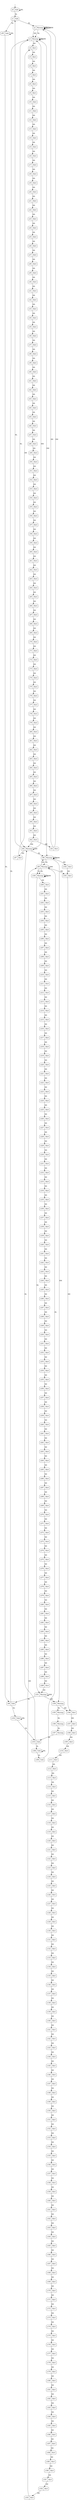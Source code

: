 digraph Trace_1st {
s0 [label="s0|Safe", shape=record, style=rounded];
s1 [label="s1|Safe", shape=record, style=rounded];
s2 [label="s2|Warning", shape=record, style=rounded];
s3 [label="s3|Warning", shape=record, style=rounded];
s4 [label="s4|Alert", shape=record, style=rounded];
s5 [label="s5|Alert", shape=record, style=rounded];
s6 [label="s6|Alert", shape=record, style=rounded];
s7 [label="s7|Alert", shape=record, style=rounded];
s8 [label="s8|Alert", shape=record, style=rounded];
s9 [label="s9|Alert", shape=record, style=rounded];
s10 [label="s10|Alert", shape=record, style=rounded];
s11 [label="s11|Alert", shape=record, style=rounded];
s12 [label="s12|Alert", shape=record, style=rounded];
s13 [label="s13|Alert", shape=record, style=rounded];
s14 [label="s14|Alert", shape=record, style=rounded];
s15 [label="s15|Alert", shape=record, style=rounded];
s16 [label="s16|Alert", shape=record, style=rounded];
s17 [label="s17|Alert", shape=record, style=rounded];
s18 [label="s18|Alert", shape=record, style=rounded];
s19 [label="s19|Alert", shape=record, style=rounded];
s20 [label="s20|Alert", shape=record, style=rounded];
s21 [label="s21|Alert", shape=record, style=rounded];
s22 [label="s22|Alert", shape=record, style=rounded];
s23 [label="s23|Alert", shape=record, style=rounded];
s24 [label="s24|Alert", shape=record, style=rounded];
s25 [label="s25|Alert", shape=record, style=rounded];
s26 [label="s26|Alert", shape=record, style=rounded];
s27 [label="s27|Alert", shape=record, style=rounded];
s28 [label="s28|Alert", shape=record, style=rounded];
s29 [label="s29|Alert", shape=record, style=rounded];
s30 [label="s30|Alert", shape=record, style=rounded];
s31 [label="s31|Alert", shape=record, style=rounded];
s32 [label="s32|Alert", shape=record, style=rounded];
s33 [label="s33|Alert", shape=record, style=rounded];
s34 [label="s34|Alert", shape=record, style=rounded];
s35 [label="s35|Alert", shape=record, style=rounded];
s36 [label="s36|Alert", shape=record, style=rounded];
s37 [label="s37|Alert", shape=record, style=rounded];
s38 [label="s38|Alert", shape=record, style=rounded];
s39 [label="s39|Alert", shape=record, style=rounded];
s40 [label="s40|Alert", shape=record, style=rounded];
s41 [label="s41|Alert", shape=record, style=rounded];
s42 [label="s42|Alert", shape=record, style=rounded];
s43 [label="s43|Alert", shape=record, style=rounded];
s44 [label="s44|Alert", shape=record, style=rounded];
s45 [label="s45|Alert", shape=record, style=rounded];
s46 [label="s46|Alert", shape=record, style=rounded];
s47 [label="s47|Alert", shape=record, style=rounded];
s48 [label="s48|Alert", shape=record, style=rounded];
s49 [label="s49|Alert", shape=record, style=rounded];
s50 [label="s50|Alert", shape=record, style=rounded];
s51 [label="s51|Alert", shape=record, style=rounded];
s52 [label="s52|Alert", shape=record, style=rounded];
s53 [label="s53|Alert", shape=record, style=rounded];
s54 [label="s54|Alert", shape=record, style=rounded];
s55 [label="s55|Alert", shape=record, style=rounded];
s56 [label="s56|Alert", shape=record, style=rounded];
s57 [label="s57|Alert", shape=record, style=rounded];
s58 [label="s58|Alert", shape=record, style=rounded];
s59 [label="s59|Alert", shape=record, style=rounded];
s60 [label="s60|Alert", shape=record, style=rounded];
s61 [label="s61|Alert", shape=record, style=rounded];
s62 [label="s62|Alert", shape=record, style=rounded];
s63 [label="s63|Alert", shape=record, style=rounded];
s64 [label="s64|Alert", shape=record, style=rounded];
s65 [label="s65|Alert", shape=record, style=rounded];
s66 [label="s66|Alert", shape=record, style=rounded];
s67 [label="s67|Alert", shape=record, style=rounded];
s68 [label="s68|Alert", shape=record, style=rounded];
s69 [label="s69|Alert", shape=record, style=rounded];
s70 [label="s70|Alert", shape=record, style=rounded];
s71 [label="s71|Alert", shape=record, style=rounded];
s72 [label="s72|Alert", shape=record, style=rounded];
s73 [label="s73|Alert", shape=record, style=rounded];
s74 [label="s74|Alert", shape=record, style=rounded];
s75 [label="s75|Alert", shape=record, style=rounded];
s76 [label="s76|Alert", shape=record, style=rounded];
s77 [label="s77|Alert", shape=record, style=rounded];
s78 [label="s78|Alert", shape=record, style=rounded];
s79 [label="s79|Alert", shape=record, style=rounded];
s80 [label="s80|Alert", shape=record, style=rounded];
s81 [label="s81|Alert", shape=record, style=rounded];
s82 [label="s82|Alert", shape=record, style=rounded];
s83 [label="s83|Alert", shape=record, style=rounded];
s84 [label="s84|Alert", shape=record, style=rounded];
s85 [label="s85|Alert", shape=record, style=rounded];
s86 [label="s86|Alert", shape=record, style=rounded];
s87 [label="s87|Alert", shape=record, style=rounded];
s88 [label="s88|Alert", shape=record, style=rounded];
s89 [label="s89|Alert", shape=record, style=rounded];
s90 [label="s90|Alert", shape=record, style=rounded];
s91 [label="s91|Alert", shape=record, style=rounded];
s92 [label="s92|Alert", shape=record, style=rounded];
s93 [label="s93|Alert", shape=record, style=rounded];
s94 [label="s94|Warning", shape=record, style=rounded];
s95 [label="s95|Safe", shape=record, style=rounded];
s96 [label="s96|Safe", shape=record, style=rounded];
s97 [label="s97|Alert", shape=record, style=rounded];
s98 [label="s98|Warning", shape=record, style=rounded];
s99 [label="s99|Warning", shape=record, style=rounded];
s100 [label="s100|Warning", shape=record, style=rounded];
s101 [label="s101|Warning", shape=record, style=rounded];
s102 [label="s102|Safe", shape=record, style=rounded];
s103 [label="s103|Safe", shape=record, style=rounded];
s104 [label="s104|Alert", shape=record, style=rounded];
s105 [label="s105|Alert", shape=record, style=rounded];
s106 [label="s106|Alert", shape=record, style=rounded];
s107 [label="s107|Alert", shape=record, style=rounded];
s108 [label="s108|Alert", shape=record, style=rounded];
s109 [label="s109|Alert", shape=record, style=rounded];
s110 [label="s110|Alert", shape=record, style=rounded];
s111 [label="s111|Alert", shape=record, style=rounded];
s112 [label="s112|Alert", shape=record, style=rounded];
s113 [label="s113|Alert", shape=record, style=rounded];
s114 [label="s114|Alert", shape=record, style=rounded];
s115 [label="s115|Alert", shape=record, style=rounded];
s116 [label="s116|Alert", shape=record, style=rounded];
s117 [label="s117|Alert", shape=record, style=rounded];
s118 [label="s118|Alert", shape=record, style=rounded];
s119 [label="s119|Alert", shape=record, style=rounded];
s120 [label="s120|Alert", shape=record, style=rounded];
s121 [label="s121|Alert", shape=record, style=rounded];
s122 [label="s122|Alert", shape=record, style=rounded];
s123 [label="s123|Alert", shape=record, style=rounded];
s124 [label="s124|Alert", shape=record, style=rounded];
s125 [label="s125|Alert", shape=record, style=rounded];
s126 [label="s126|Alert", shape=record, style=rounded];
s127 [label="s127|Alert", shape=record, style=rounded];
s128 [label="s128|Alert", shape=record, style=rounded];
s129 [label="s129|Alert", shape=record, style=rounded];
s130 [label="s130|Alert", shape=record, style=rounded];
s131 [label="s131|Alert", shape=record, style=rounded];
s132 [label="s132|Alert", shape=record, style=rounded];
s133 [label="s133|Alert", shape=record, style=rounded];
s134 [label="s134|Alert", shape=record, style=rounded];
s135 [label="s135|Alert", shape=record, style=rounded];
s136 [label="s136|Alert", shape=record, style=rounded];
s137 [label="s137|Alert", shape=record, style=rounded];
s138 [label="s138|Alert", shape=record, style=rounded];
s139 [label="s139|Alert", shape=record, style=rounded];
s140 [label="s140|Alert", shape=record, style=rounded];
s141 [label="s141|Alert", shape=record, style=rounded];
s142 [label="s142|Alert", shape=record, style=rounded];
s143 [label="s143|Alert", shape=record, style=rounded];
s144 [label="s144|Alert", shape=record, style=rounded];
s145 [label="s145|Alert", shape=record, style=rounded];
s146 [label="s146|Alert", shape=record, style=rounded];
s147 [label="s147|Alert", shape=record, style=rounded];
s148 [label="s148|Alert", shape=record, style=rounded];
s149 [label="s149|Alert", shape=record, style=rounded];
s150 [label="s150|Alert", shape=record, style=rounded];
s151 [label="s151|Alert", shape=record, style=rounded];
s152 [label="s152|Alert", shape=record, style=rounded];
s153 [label="s153|Alert", shape=record, style=rounded];
s154 [label="s154|Alert", shape=record, style=rounded];
s155 [label="s155|Alert", shape=record, style=rounded];
s156 [label="s156|Alert", shape=record, style=rounded];
s157 [label="s157|Alert", shape=record, style=rounded];
s158 [label="s158|Alert", shape=record, style=rounded];
s159 [label="s159|Alert", shape=record, style=rounded];
s160 [label="s160|Alert", shape=record, style=rounded];
s161 [label="s161|Alert", shape=record, style=rounded];
s162 [label="s162|Alert", shape=record, style=rounded];
s163 [label="s163|Alert", shape=record, style=rounded];
s164 [label="s164|Alert", shape=record, style=rounded];
s165 [label="s165|Alert", shape=record, style=rounded];
s166 [label="s166|Alert", shape=record, style=rounded];
s167 [label="s167|Alert", shape=record, style=rounded];
s168 [label="s168|Alert", shape=record, style=rounded];
s169 [label="s169|Alert", shape=record, style=rounded];
s170 [label="s170|Alert", shape=record, style=rounded];
s171 [label="s171|Alert", shape=record, style=rounded];
s172 [label="s172|Alert", shape=record, style=rounded];
s173 [label="s173|Alert", shape=record, style=rounded];
s174 [label="s174|Alert", shape=record, style=rounded];
s175 [label="s175|Alert", shape=record, style=rounded];
s176 [label="s176|Alert", shape=record, style=rounded];
s177 [label="s177|Alert", shape=record, style=rounded];
s178 [label="s178|Alert", shape=record, style=rounded];
s179 [label="s179|Alert", shape=record, style=rounded];
s180 [label="s180|Alert", shape=record, style=rounded];
s181 [label="s181|Alert", shape=record, style=rounded];
s182 [label="s182|Alert", shape=record, style=rounded];
s183 [label="s183|Alert", shape=record, style=rounded];
s184 [label="s184|Alert", shape=record, style=rounded];
s185 [label="s185|Alert", shape=record, style=rounded];
s186 [label="s186|Alert", shape=record, style=rounded];
s187 [label="s187|Alert", shape=record, style=rounded];
s188 [label="s188|Alert", shape=record, style=rounded];
s189 [label="s189|Alert", shape=record, style=rounded];
s190 [label="s190|Alert", shape=record, style=rounded];
s191 [label="s191|Alert", shape=record, style=rounded];
s192 [label="s192|Alert", shape=record, style=rounded];
s193 [label="s193|Alert", shape=record, style=rounded];
s194 [label="s194|Warning", shape=record, style=rounded];
s195 [label="s195|Warning", shape=record, style=rounded];
s196 [label="s196|Warning", shape=record, style=rounded];
s197 [label="s197|Warning", shape=record, style=rounded];
s198 [label="s198|Safe", shape=record, style=rounded];
s199 [label="s199|Safe", shape=record, style=rounded];
s200 [label="s200|Alert", shape=record, style=rounded];
s201 [label="s201|Alert", shape=record, style=rounded];
s202 [label="s202|Alert", shape=record, style=rounded];
s203 [label="s203|Alert", shape=record, style=rounded];
s204 [label="s204|Alert", shape=record, style=rounded];
s205 [label="s205|Alert", shape=record, style=rounded];
s206 [label="s206|Alert", shape=record, style=rounded];
s207 [label="s207|Alert", shape=record, style=rounded];
s208 [label="s208|Alert", shape=record, style=rounded];
s209 [label="s209|Alert", shape=record, style=rounded];
s210 [label="s210|Alert", shape=record, style=rounded];
s211 [label="s211|Alert", shape=record, style=rounded];
s212 [label="s212|Alert", shape=record, style=rounded];
s213 [label="s213|Alert", shape=record, style=rounded];
s214 [label="s214|Alert", shape=record, style=rounded];
s215 [label="s215|Alert", shape=record, style=rounded];
s216 [label="s216|Alert", shape=record, style=rounded];
s217 [label="s217|Alert", shape=record, style=rounded];
s218 [label="s218|Alert", shape=record, style=rounded];
s219 [label="s219|Alert", shape=record, style=rounded];
s220 [label="s220|Alert", shape=record, style=rounded];
s221 [label="s221|Alert", shape=record, style=rounded];
s222 [label="s222|Alert", shape=record, style=rounded];
s223 [label="s223|Alert", shape=record, style=rounded];
s224 [label="s224|Alert", shape=record, style=rounded];
s225 [label="s225|Alert", shape=record, style=rounded];
s226 [label="s226|Alert", shape=record, style=rounded];
s227 [label="s227|Alert", shape=record, style=rounded];
s228 [label="s228|Alert", shape=record, style=rounded];
s229 [label="s229|Alert", shape=record, style=rounded];
s230 [label="s230|Alert", shape=record, style=rounded];
s231 [label="s231|Alert", shape=record, style=rounded];
s232 [label="s232|Alert", shape=record, style=rounded];
s233 [label="s233|Alert", shape=record, style=rounded];
s234 [label="s234|Alert", shape=record, style=rounded];
s235 [label="s235|Alert", shape=record, style=rounded];
s236 [label="s236|Alert", shape=record, style=rounded];
s237 [label="s237|Alert", shape=record, style=rounded];
s238 [label="s238|Alert", shape=record, style=rounded];
s239 [label="s239|Alert", shape=record, style=rounded];
s240 [label="s240|Alert", shape=record, style=rounded];
s241 [label="s241|Alert", shape=record, style=rounded];
s242 [label="s242|Alert", shape=record, style=rounded];
s243 [label="s243|Alert", shape=record, style=rounded];
s244 [label="s244|Alert", shape=record, style=rounded];
s245 [label="s245|Alert", shape=record, style=rounded];
s246 [label="s246|Alert", shape=record, style=rounded];
s247 [label="s247|Alert", shape=record, style=rounded];
s248 [label="s248|Alert", shape=record, style=rounded];
s249 [label="s249|Alert", shape=record, style=rounded];
s250 [label="s250|Alert", shape=record, style=rounded];
s251 [label="s251|Alert", shape=record, style=rounded];
s252 [label="s252|Alert", shape=record, style=rounded];
s253 [label="s253|Alert", shape=record, style=rounded];
s254 [label="s254|Alert", shape=record, style=rounded];
s255 [label="s255|Alert", shape=record, style=rounded];
s256 [label="s256|Alert", shape=record, style=rounded];
s257 [label="s257|Alert", shape=record, style=rounded];
s258 [label="s258|Alert", shape=record, style=rounded];
s259 [label="s259|Alert", shape=record, style=rounded];
s260 [label="s260|Alert", shape=record, style=rounded];
s261 [label="s261|Alert", shape=record, style=rounded];
s262 [label="s262|Alert", shape=record, style=rounded];
s263 [label="s263|Alert", shape=record, style=rounded];
s264 [label="s264|Alert", shape=record, style=rounded];
s265 [label="s265|Alert", shape=record, style=rounded];
s266 [label="s266|Alert", shape=record, style=rounded];
s267 [label="s267|Alert", shape=record, style=rounded];
s268 [label="s268|Alert", shape=record, style=rounded];
s269 [label="s269|Alert", shape=record, style=rounded];
s270 [label="s270|Alert", shape=record, style=rounded];
s271 [label="s271|Alert", shape=record, style=rounded];
s272 [label="s272|Alert", shape=record, style=rounded];
s273 [label="s273|Alert", shape=record, style=rounded];
s274 [label="s274|Alert", shape=record, style=rounded];
s275 [label="s275|Alert", shape=record, style=rounded];
s276 [label="s276|Alert", shape=record, style=rounded];
s277 [label="s277|Alert", shape=record, style=rounded];
s278 [label="s278|Alert", shape=record, style=rounded];
s279 [label="s279|Alert", shape=record, style=rounded];
s280 [label="s280|Alert", shape=record, style=rounded];
s281 [label="s281|Alert", shape=record, style=rounded];
s282 [label="s282|Alert", shape=record, style=rounded];
s283 [label="s283|Alert", shape=record, style=rounded];
s284 [label="s284|Alert", shape=record, style=rounded];
s285 [label="s285|Alert", shape=record, style=rounded];
s286 [label="s286|Alert", shape=record, style=rounded];
s287 [label="s287|Alert", shape=record, style=rounded];
s288 [label="s288|Alert", shape=record, style=rounded];
s289 [label="s289|Alert", shape=record, style=rounded];
s0 -> s0  [label="NL"];
s0 -> s1  [label="DL"];
s1 -> s2  [label="DL"];
s1 -> s95  [label="NL"];
s2 -> s2  [label="DL"];
s2 -> s2  [label="DM"];
s2 -> s3  [label="DH"];
s2 -> s2  [label="NM"];
s2 -> s3  [label="NL"];
s3 -> s4  [label="DH"];
s3 -> s94  [label="NL"];
s3 -> s3  [label="DL"];
s3 -> s3  [label="DM"];
s3 -> s98  [label="NM"];
s4 -> s5  [label="DH"];
s5 -> s6  [label="DH"];
s6 -> s7  [label="DH"];
s7 -> s8  [label="DH"];
s8 -> s9  [label="DH"];
s9 -> s10  [label="DH"];
s10 -> s11  [label="DH"];
s11 -> s12  [label="DH"];
s12 -> s13  [label="DH"];
s13 -> s14  [label="DH"];
s14 -> s15  [label="DH"];
s15 -> s16  [label="DH"];
s16 -> s17  [label="DH"];
s17 -> s18  [label="DH"];
s18 -> s19  [label="DH"];
s19 -> s20  [label="DH"];
s20 -> s21  [label="DH"];
s21 -> s22  [label="DH"];
s22 -> s23  [label="DH"];
s23 -> s24  [label="DH"];
s24 -> s25  [label="DH"];
s25 -> s26  [label="DH"];
s26 -> s27  [label="DH"];
s27 -> s28  [label="DH"];
s28 -> s29  [label="DH"];
s29 -> s30  [label="DH"];
s30 -> s31  [label="DH"];
s31 -> s32  [label="DH"];
s32 -> s33  [label="DH"];
s33 -> s34  [label="DH"];
s34 -> s35  [label="DH"];
s35 -> s36  [label="DH"];
s36 -> s37  [label="DH"];
s37 -> s38  [label="DH"];
s38 -> s39  [label="DH"];
s39 -> s40  [label="DH"];
s40 -> s41  [label="DH"];
s41 -> s42  [label="DH"];
s42 -> s43  [label="DH"];
s43 -> s44  [label="DH"];
s44 -> s45  [label="DH"];
s45 -> s46  [label="DH"];
s46 -> s47  [label="DH"];
s47 -> s48  [label="DH"];
s48 -> s49  [label="DH"];
s49 -> s50  [label="DH"];
s50 -> s51  [label="DH"];
s51 -> s52  [label="DH"];
s52 -> s53  [label="DH"];
s53 -> s54  [label="DH"];
s54 -> s55  [label="DH"];
s55 -> s56  [label="DH"];
s56 -> s57  [label="DH"];
s57 -> s58  [label="DH"];
s58 -> s59  [label="DH"];
s59 -> s60  [label="DH"];
s60 -> s61  [label="DH"];
s61 -> s62  [label="DH"];
s62 -> s63  [label="DH"];
s63 -> s64  [label="DH"];
s64 -> s65  [label="DH"];
s65 -> s66  [label="DH"];
s66 -> s67  [label="DH"];
s67 -> s68  [label="DH"];
s68 -> s69  [label="DH"];
s69 -> s70  [label="DH"];
s70 -> s71  [label="DH"];
s71 -> s72  [label="DH"];
s72 -> s73  [label="DH"];
s73 -> s74  [label="DH"];
s74 -> s75  [label="DH"];
s75 -> s76  [label="DH"];
s76 -> s77  [label="DH"];
s77 -> s78  [label="DH"];
s78 -> s79  [label="DH"];
s79 -> s80  [label="DH"];
s80 -> s81  [label="DH"];
s81 -> s82  [label="DH"];
s82 -> s83  [label="DH"];
s83 -> s84  [label="DH"];
s84 -> s85  [label="DH"];
s85 -> s86  [label="DH"];
s86 -> s87  [label="DH"];
s87 -> s88  [label="DH"];
s88 -> s89  [label="DH"];
s89 -> s90  [label="DH"];
s90 -> s91  [label="DH"];
s91 -> s92  [label="DH"];
s92 -> s93  [label="DH"];
s92 -> s94  [label="DM"];
s93 -> s2  [label="DH"];
s93 -> s2  [label="DM"];
s94 -> s1  [label="NL"];
s94 -> s94  [label="DM"];
s94 -> s97  [label="DH"];
s94 -> s3  [label="NM"];
s94 -> s98  [label="DL"];
s95 -> s95  [label="NL"];
s95 -> s96  [label="DL"];
s96 -> s3  [label="DL"];
s96 -> s102  [label="NL"];
s97 -> s4  [label="DH"];
s98 -> s99  [label="NL"];
s98 -> s98  [label="DL"];
s98 -> s98  [label="DM"];
s98 -> s104  [label="DH"];
s98 -> s194  [label="NM"];
s99 -> s100  [label="NL"];
s99 -> s99  [label="DM"];
s99 -> s105  [label="DH"];
s99 -> s98  [label="NM"];
s99 -> s100  [label="DL"];
s100 -> s101  [label="NL"];
s100 -> s100  [label="DL"];
s100 -> s100  [label="DM"];
s100 -> s200  [label="DH"];
s101 -> s96  [label="NL"];
s101 -> s101  [label="DM"];
s101 -> s194  [label="DH"];
s102 -> s102  [label="NL"];
s102 -> s103  [label="DL"];
s103 -> s94  [label="DL"];
s103 -> s198  [label="NL"];
s104 -> s105  [label="DH"];
s105 -> s106  [label="DH"];
s106 -> s107  [label="DH"];
s107 -> s108  [label="DH"];
s108 -> s109  [label="DH"];
s109 -> s110  [label="DH"];
s110 -> s111  [label="DH"];
s111 -> s112  [label="DH"];
s112 -> s113  [label="DH"];
s113 -> s114  [label="DH"];
s114 -> s115  [label="DH"];
s115 -> s116  [label="DH"];
s116 -> s117  [label="DH"];
s117 -> s118  [label="DH"];
s118 -> s119  [label="DH"];
s119 -> s120  [label="DH"];
s120 -> s121  [label="DH"];
s121 -> s122  [label="DH"];
s122 -> s123  [label="DH"];
s123 -> s124  [label="DH"];
s124 -> s125  [label="DH"];
s125 -> s126  [label="DH"];
s126 -> s127  [label="DH"];
s127 -> s128  [label="DH"];
s128 -> s129  [label="DH"];
s129 -> s130  [label="DH"];
s130 -> s131  [label="DH"];
s131 -> s132  [label="DH"];
s132 -> s133  [label="DH"];
s133 -> s134  [label="DH"];
s134 -> s135  [label="DH"];
s135 -> s136  [label="DH"];
s136 -> s137  [label="DH"];
s137 -> s138  [label="DH"];
s138 -> s139  [label="DH"];
s139 -> s140  [label="DH"];
s140 -> s141  [label="DH"];
s141 -> s142  [label="DH"];
s142 -> s143  [label="DH"];
s143 -> s144  [label="DH"];
s144 -> s145  [label="DH"];
s145 -> s146  [label="DH"];
s146 -> s147  [label="DH"];
s147 -> s148  [label="DH"];
s148 -> s149  [label="DH"];
s149 -> s150  [label="DH"];
s150 -> s151  [label="DH"];
s151 -> s152  [label="DH"];
s152 -> s153  [label="DH"];
s153 -> s154  [label="DH"];
s154 -> s155  [label="DH"];
s155 -> s156  [label="DH"];
s156 -> s157  [label="DH"];
s157 -> s158  [label="DH"];
s158 -> s159  [label="DH"];
s159 -> s160  [label="DH"];
s160 -> s161  [label="DH"];
s161 -> s162  [label="DH"];
s162 -> s163  [label="DH"];
s163 -> s164  [label="DH"];
s164 -> s165  [label="DH"];
s165 -> s166  [label="DH"];
s166 -> s167  [label="DH"];
s167 -> s168  [label="DH"];
s168 -> s169  [label="DH"];
s169 -> s170  [label="DH"];
s170 -> s171  [label="DH"];
s171 -> s172  [label="DH"];
s172 -> s173  [label="DH"];
s173 -> s174  [label="DH"];
s174 -> s175  [label="DH"];
s175 -> s176  [label="DH"];
s176 -> s177  [label="DH"];
s177 -> s178  [label="DH"];
s178 -> s179  [label="DH"];
s179 -> s180  [label="DH"];
s180 -> s181  [label="DH"];
s181 -> s182  [label="DH"];
s182 -> s183  [label="DH"];
s183 -> s184  [label="DH"];
s184 -> s185  [label="DH"];
s185 -> s186  [label="DH"];
s186 -> s187  [label="DH"];
s187 -> s188  [label="DH"];
s188 -> s189  [label="DH"];
s189 -> s190  [label="DH"];
s190 -> s191  [label="DH"];
s191 -> s192  [label="DH"];
s192 -> s193  [label="DH"];
s193 -> s99  [label="DH"];
s194 -> s195  [label="NL"];
s194 -> s106  [label="DH"];
s195 -> s196  [label="NL"];
s196 -> s197  [label="NL"];
s197 -> s103  [label="NL"];
s198 -> s198  [label="NL"];
s198 -> s199  [label="DL"];
s199 -> s99  [label="DL"];
s200 -> s201  [label="DH"];
s201 -> s202  [label="DH"];
s202 -> s203  [label="DH"];
s203 -> s204  [label="DH"];
s204 -> s205  [label="DH"];
s205 -> s206  [label="DH"];
s206 -> s207  [label="DH"];
s207 -> s208  [label="DH"];
s208 -> s209  [label="DH"];
s209 -> s210  [label="DH"];
s210 -> s211  [label="DH"];
s211 -> s212  [label="DH"];
s212 -> s213  [label="DH"];
s213 -> s214  [label="DH"];
s214 -> s215  [label="DH"];
s215 -> s216  [label="DH"];
s216 -> s217  [label="DH"];
s217 -> s218  [label="DH"];
s218 -> s219  [label="DH"];
s219 -> s220  [label="DH"];
s220 -> s221  [label="DH"];
s221 -> s222  [label="DH"];
s222 -> s223  [label="DH"];
s223 -> s224  [label="DH"];
s224 -> s225  [label="DH"];
s225 -> s226  [label="DH"];
s226 -> s227  [label="DH"];
s227 -> s228  [label="DH"];
s228 -> s229  [label="DH"];
s229 -> s230  [label="DH"];
s230 -> s231  [label="DH"];
s231 -> s232  [label="DH"];
s232 -> s233  [label="DH"];
s233 -> s234  [label="DH"];
s234 -> s235  [label="DH"];
s235 -> s236  [label="DH"];
s236 -> s237  [label="DH"];
s237 -> s238  [label="DH"];
s238 -> s239  [label="DH"];
s239 -> s240  [label="DH"];
s240 -> s241  [label="DH"];
s241 -> s242  [label="DH"];
s242 -> s243  [label="DH"];
s243 -> s244  [label="DH"];
s244 -> s245  [label="DH"];
s245 -> s246  [label="DH"];
s246 -> s247  [label="DH"];
s247 -> s248  [label="DH"];
s248 -> s249  [label="DH"];
s249 -> s250  [label="DH"];
s250 -> s251  [label="DH"];
s251 -> s252  [label="DH"];
s252 -> s253  [label="DH"];
s253 -> s254  [label="DH"];
s254 -> s255  [label="DH"];
s255 -> s256  [label="DH"];
s256 -> s257  [label="DH"];
s257 -> s258  [label="DH"];
s258 -> s259  [label="DH"];
s259 -> s260  [label="DH"];
s260 -> s261  [label="DH"];
s261 -> s262  [label="DH"];
s262 -> s263  [label="DH"];
s263 -> s264  [label="DH"];
s264 -> s265  [label="DH"];
s265 -> s266  [label="DH"];
s266 -> s267  [label="DH"];
s267 -> s268  [label="DH"];
s268 -> s269  [label="DH"];
s269 -> s270  [label="DH"];
s270 -> s271  [label="DH"];
s271 -> s272  [label="DH"];
s272 -> s273  [label="DH"];
s273 -> s274  [label="DH"];
s274 -> s275  [label="DH"];
s275 -> s276  [label="DH"];
s276 -> s277  [label="DH"];
s277 -> s278  [label="DH"];
s278 -> s279  [label="DH"];
s279 -> s280  [label="DH"];
s280 -> s281  [label="DH"];
s281 -> s282  [label="DH"];
s282 -> s283  [label="DH"];
s283 -> s284  [label="DH"];
s284 -> s285  [label="DH"];
s285 -> s286  [label="DH"];
s286 -> s287  [label="DH"];
s287 -> s288  [label="DH"];
s288 -> s289  [label="DH"];
s289 -> s101  [label="DH"];
__start0 [label="", shape=none];
__start0 -> s0  [label=""];
}
